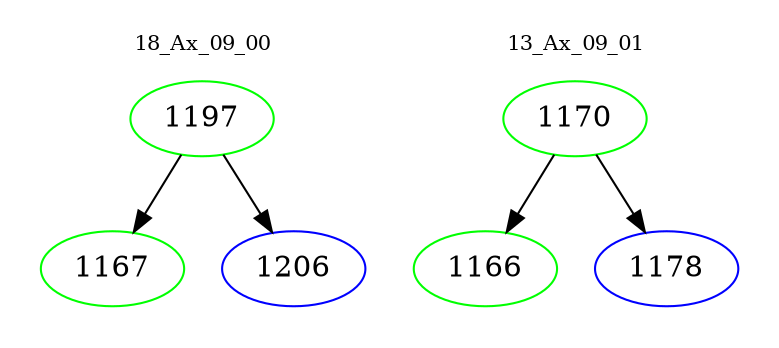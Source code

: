 digraph{
subgraph cluster_0 {
color = white
label = "18_Ax_09_00";
fontsize=10;
T0_1197 [label="1197", color="green"]
T0_1197 -> T0_1167 [color="black"]
T0_1167 [label="1167", color="green"]
T0_1197 -> T0_1206 [color="black"]
T0_1206 [label="1206", color="blue"]
}
subgraph cluster_1 {
color = white
label = "13_Ax_09_01";
fontsize=10;
T1_1170 [label="1170", color="green"]
T1_1170 -> T1_1166 [color="black"]
T1_1166 [label="1166", color="green"]
T1_1170 -> T1_1178 [color="black"]
T1_1178 [label="1178", color="blue"]
}
}
